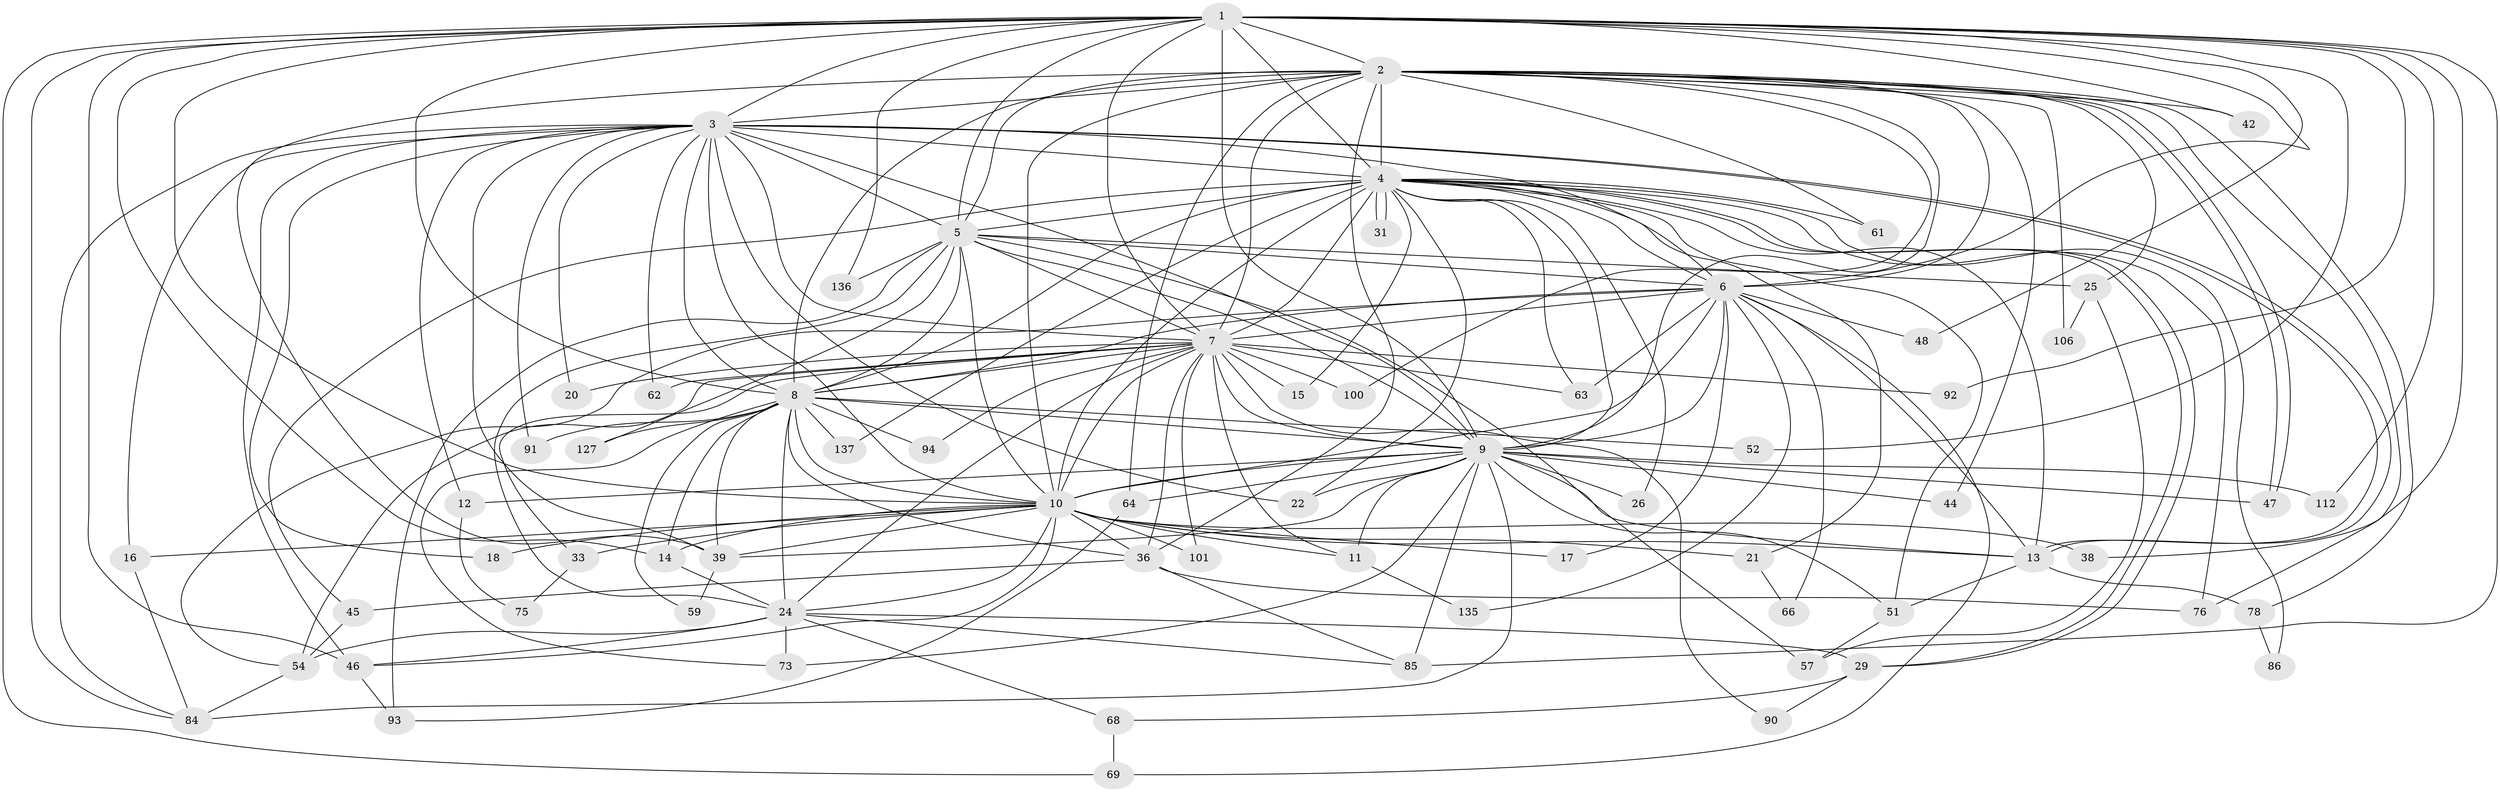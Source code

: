 // original degree distribution, {27: 0.021897810218978103, 24: 0.0072992700729927005, 31: 0.0072992700729927005, 17: 0.0072992700729927005, 18: 0.0072992700729927005, 25: 0.014598540145985401, 20: 0.0072992700729927005, 5: 0.043795620437956206, 3: 0.19708029197080293, 4: 0.11678832116788321, 2: 0.5255474452554745, 6: 0.029197080291970802, 7: 0.014598540145985401}
// Generated by graph-tools (version 1.1) at 2025/17/03/04/25 18:17:51]
// undirected, 68 vertices, 194 edges
graph export_dot {
graph [start="1"]
  node [color=gray90,style=filled];
  1;
  2 [super="+67"];
  3;
  4 [super="+27"];
  5 [super="+87"];
  6;
  7 [super="+60+65"];
  8;
  9 [super="+83+105+111+32+41+40+28"];
  10 [super="+97+50+58+133+55+81+30+34+37+23"];
  11;
  12;
  13 [super="+74+19"];
  14;
  15;
  16;
  17;
  18 [super="+77"];
  20;
  21;
  22;
  24 [super="+109+43+82"];
  25 [super="+119"];
  26;
  29;
  31;
  33;
  36 [super="+122"];
  38;
  39 [super="+98+123+49"];
  42;
  44;
  45 [super="+79"];
  46 [super="+99+117"];
  47 [super="+116+102"];
  48;
  51;
  52;
  54 [super="+56+126"];
  57;
  59;
  61;
  62;
  63 [super="+120"];
  64;
  66;
  68 [super="+89"];
  69;
  73 [super="+113"];
  75;
  76 [super="+107"];
  78;
  84 [super="+131+95"];
  85 [super="+110+130"];
  86;
  90;
  91;
  92;
  93 [super="+121"];
  94;
  100;
  101;
  106;
  112;
  127;
  135;
  136;
  137;
  1 -- 2 [weight=2];
  1 -- 3;
  1 -- 4 [weight=2];
  1 -- 5;
  1 -- 6;
  1 -- 7 [weight=2];
  1 -- 8;
  1 -- 9 [weight=4];
  1 -- 10;
  1 -- 14;
  1 -- 38;
  1 -- 42;
  1 -- 48;
  1 -- 52;
  1 -- 69;
  1 -- 84;
  1 -- 92;
  1 -- 112;
  1 -- 136;
  1 -- 85;
  1 -- 46;
  2 -- 3;
  2 -- 4;
  2 -- 5;
  2 -- 6;
  2 -- 7 [weight=2];
  2 -- 8;
  2 -- 9;
  2 -- 10 [weight=3];
  2 -- 25;
  2 -- 42;
  2 -- 44;
  2 -- 47 [weight=2];
  2 -- 47;
  2 -- 61;
  2 -- 64;
  2 -- 78;
  2 -- 100;
  2 -- 106;
  2 -- 36;
  2 -- 39;
  2 -- 76;
  3 -- 4;
  3 -- 5 [weight=2];
  3 -- 6;
  3 -- 7;
  3 -- 8;
  3 -- 9;
  3 -- 10 [weight=2];
  3 -- 12;
  3 -- 13;
  3 -- 13;
  3 -- 16;
  3 -- 18 [weight=2];
  3 -- 20;
  3 -- 22;
  3 -- 46;
  3 -- 62;
  3 -- 84;
  3 -- 91;
  3 -- 39;
  4 -- 5;
  4 -- 6;
  4 -- 7;
  4 -- 8;
  4 -- 9;
  4 -- 10 [weight=6];
  4 -- 15;
  4 -- 21;
  4 -- 22;
  4 -- 26;
  4 -- 29;
  4 -- 29;
  4 -- 31;
  4 -- 31;
  4 -- 45;
  4 -- 51;
  4 -- 61;
  4 -- 63;
  4 -- 76;
  4 -- 86;
  4 -- 137;
  4 -- 13 [weight=2];
  5 -- 6;
  5 -- 7;
  5 -- 8;
  5 -- 9 [weight=2];
  5 -- 10;
  5 -- 25;
  5 -- 57;
  5 -- 93;
  5 -- 127;
  5 -- 136;
  5 -- 24;
  6 -- 7;
  6 -- 8;
  6 -- 9 [weight=2];
  6 -- 10;
  6 -- 17;
  6 -- 48;
  6 -- 54;
  6 -- 63;
  6 -- 66;
  6 -- 69;
  6 -- 135;
  6 -- 13;
  7 -- 8;
  7 -- 9 [weight=3];
  7 -- 10 [weight=3];
  7 -- 11;
  7 -- 15;
  7 -- 20;
  7 -- 24;
  7 -- 33;
  7 -- 36;
  7 -- 62;
  7 -- 90;
  7 -- 92;
  7 -- 94;
  7 -- 100;
  7 -- 101;
  7 -- 54;
  7 -- 63;
  8 -- 9;
  8 -- 10;
  8 -- 14;
  8 -- 36;
  8 -- 39;
  8 -- 52;
  8 -- 59;
  8 -- 73;
  8 -- 91;
  8 -- 94;
  8 -- 127;
  8 -- 137;
  8 -- 24;
  9 -- 10 [weight=5];
  9 -- 11 [weight=2];
  9 -- 12;
  9 -- 26;
  9 -- 44;
  9 -- 51;
  9 -- 84 [weight=2];
  9 -- 85;
  9 -- 73;
  9 -- 13;
  9 -- 22;
  9 -- 64;
  9 -- 39;
  9 -- 47;
  9 -- 112;
  10 -- 16;
  10 -- 17;
  10 -- 18;
  10 -- 21;
  10 -- 33 [weight=2];
  10 -- 14;
  10 -- 38 [weight=2];
  10 -- 13;
  10 -- 39;
  10 -- 11;
  10 -- 46;
  10 -- 36;
  10 -- 101;
  10 -- 24;
  11 -- 135;
  12 -- 75;
  13 -- 51;
  13 -- 78;
  14 -- 24;
  16 -- 84;
  21 -- 66;
  24 -- 54 [weight=2];
  24 -- 68 [weight=2];
  24 -- 73;
  24 -- 46;
  24 -- 85;
  24 -- 29;
  25 -- 106;
  25 -- 57;
  29 -- 68;
  29 -- 90;
  33 -- 75;
  36 -- 45;
  36 -- 76;
  36 -- 85;
  39 -- 59;
  45 -- 54;
  46 -- 93;
  51 -- 57;
  54 -- 84;
  64 -- 93;
  68 -- 69;
  78 -- 86;
}
